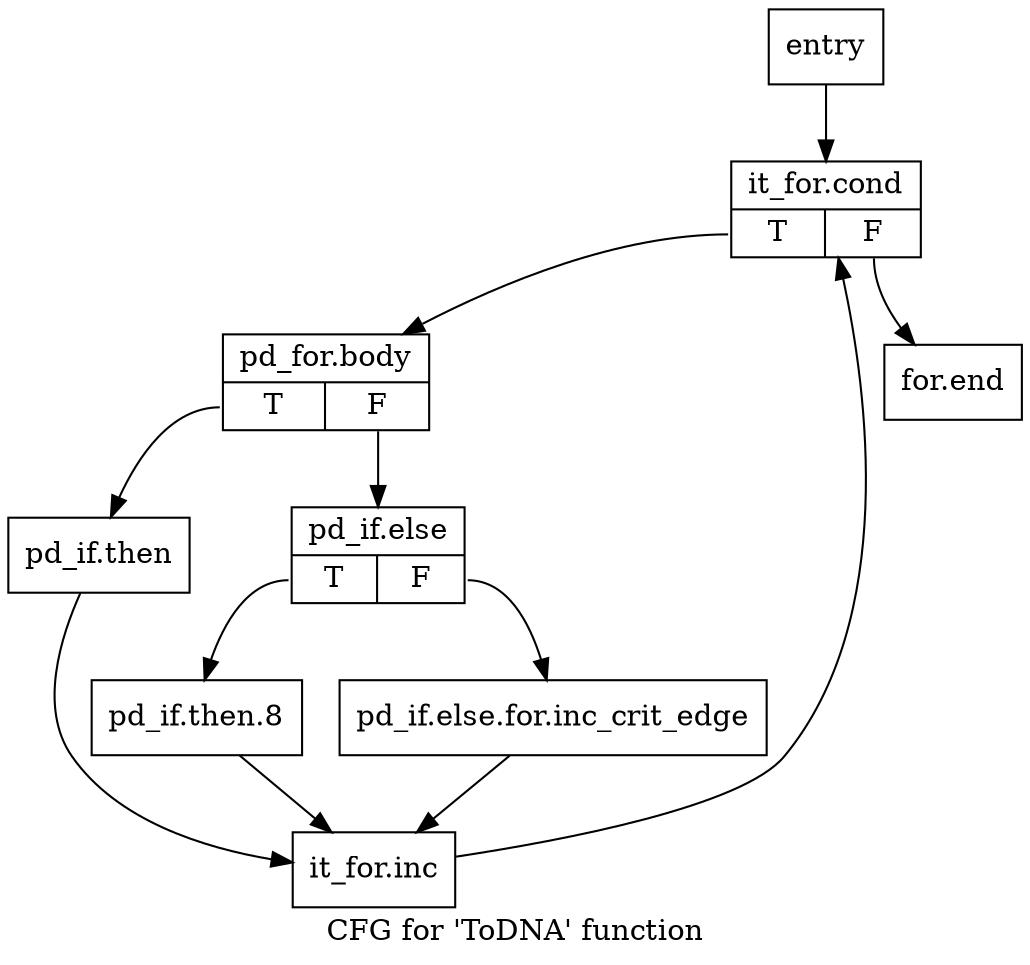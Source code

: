 digraph "CFG for 'ToDNA' function" {
	label="CFG for 'ToDNA' function";

	Node0x2d44250 [shape=record,label="{entry}"];
	Node0x2d44250 -> Node0x2d52650;
	Node0x2d52650 [shape=record,label="{it_for.cond|{<s0>T|<s1>F}}"];
	Node0x2d52650:s0 -> Node0x2d526a0;
	Node0x2d52650:s1 -> Node0x2d52880;
	Node0x2d526a0 [shape=record,label="{pd_for.body|{<s0>T|<s1>F}}"];
	Node0x2d526a0:s0 -> Node0x2d526f0;
	Node0x2d526a0:s1 -> Node0x2d52740;
	Node0x2d526f0 [shape=record,label="{pd_if.then}"];
	Node0x2d526f0 -> Node0x2d52830;
	Node0x2d52740 [shape=record,label="{pd_if.else|{<s0>T|<s1>F}}"];
	Node0x2d52740:s0 -> Node0x2d527e0;
	Node0x2d52740:s1 -> Node0x2d52790;
	Node0x2d52790 [shape=record,label="{pd_if.else.for.inc_crit_edge}"];
	Node0x2d52790 -> Node0x2d52830;
	Node0x2d527e0 [shape=record,label="{pd_if.then.8}"];
	Node0x2d527e0 -> Node0x2d52830;
	Node0x2d52830 [shape=record,label="{it_for.inc}"];
	Node0x2d52830 -> Node0x2d52650;
	Node0x2d52880 [shape=record,label="{for.end}"];
}

